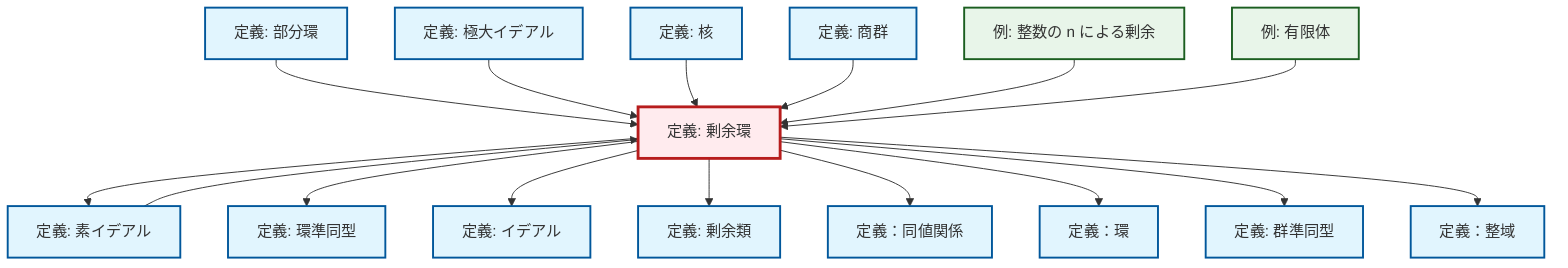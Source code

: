 graph TD
    classDef definition fill:#e1f5fe,stroke:#01579b,stroke-width:2px
    classDef theorem fill:#f3e5f5,stroke:#4a148c,stroke-width:2px
    classDef axiom fill:#fff3e0,stroke:#e65100,stroke-width:2px
    classDef example fill:#e8f5e9,stroke:#1b5e20,stroke-width:2px
    classDef current fill:#ffebee,stroke:#b71c1c,stroke-width:3px
    def-homomorphism["定義: 群準同型"]:::definition
    def-equivalence-relation["定義：同値関係"]:::definition
    def-subring["定義: 部分環"]:::definition
    def-kernel["定義: 核"]:::definition
    def-prime-ideal["定義: 素イデアル"]:::definition
    ex-quotient-integers-mod-n["例: 整数の n による剰余"]:::example
    def-maximal-ideal["定義: 極大イデアル"]:::definition
    def-ring-homomorphism["定義: 環準同型"]:::definition
    ex-finite-field["例: 有限体"]:::example
    def-ring["定義：環"]:::definition
    def-quotient-ring["定義: 剰余環"]:::definition
    def-quotient-group["定義: 商群"]:::definition
    def-integral-domain["定義：整域"]:::definition
    def-coset["定義: 剰余類"]:::definition
    def-ideal["定義: イデアル"]:::definition
    def-subring --> def-quotient-ring
    def-quotient-ring --> def-prime-ideal
    def-quotient-ring --> def-ring-homomorphism
    def-quotient-ring --> def-ideal
    def-maximal-ideal --> def-quotient-ring
    def-kernel --> def-quotient-ring
    def-quotient-ring --> def-coset
    def-quotient-group --> def-quotient-ring
    ex-quotient-integers-mod-n --> def-quotient-ring
    ex-finite-field --> def-quotient-ring
    def-quotient-ring --> def-equivalence-relation
    def-quotient-ring --> def-ring
    def-prime-ideal --> def-quotient-ring
    def-quotient-ring --> def-homomorphism
    def-quotient-ring --> def-integral-domain
    class def-quotient-ring current